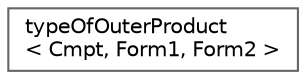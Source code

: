 digraph "Graphical Class Hierarchy"
{
 // LATEX_PDF_SIZE
  bgcolor="transparent";
  edge [fontname=Helvetica,fontsize=10,labelfontname=Helvetica,labelfontsize=10];
  node [fontname=Helvetica,fontsize=10,shape=box,height=0.2,width=0.4];
  rankdir="LR";
  Node0 [id="Node000000",label="typeOfOuterProduct\l\< Cmpt, Form1, Form2 \>",height=0.2,width=0.4,color="grey40", fillcolor="white", style="filled",URL="$classFoam_1_1typeOfOuterProduct.html",tooltip=" "];
}
